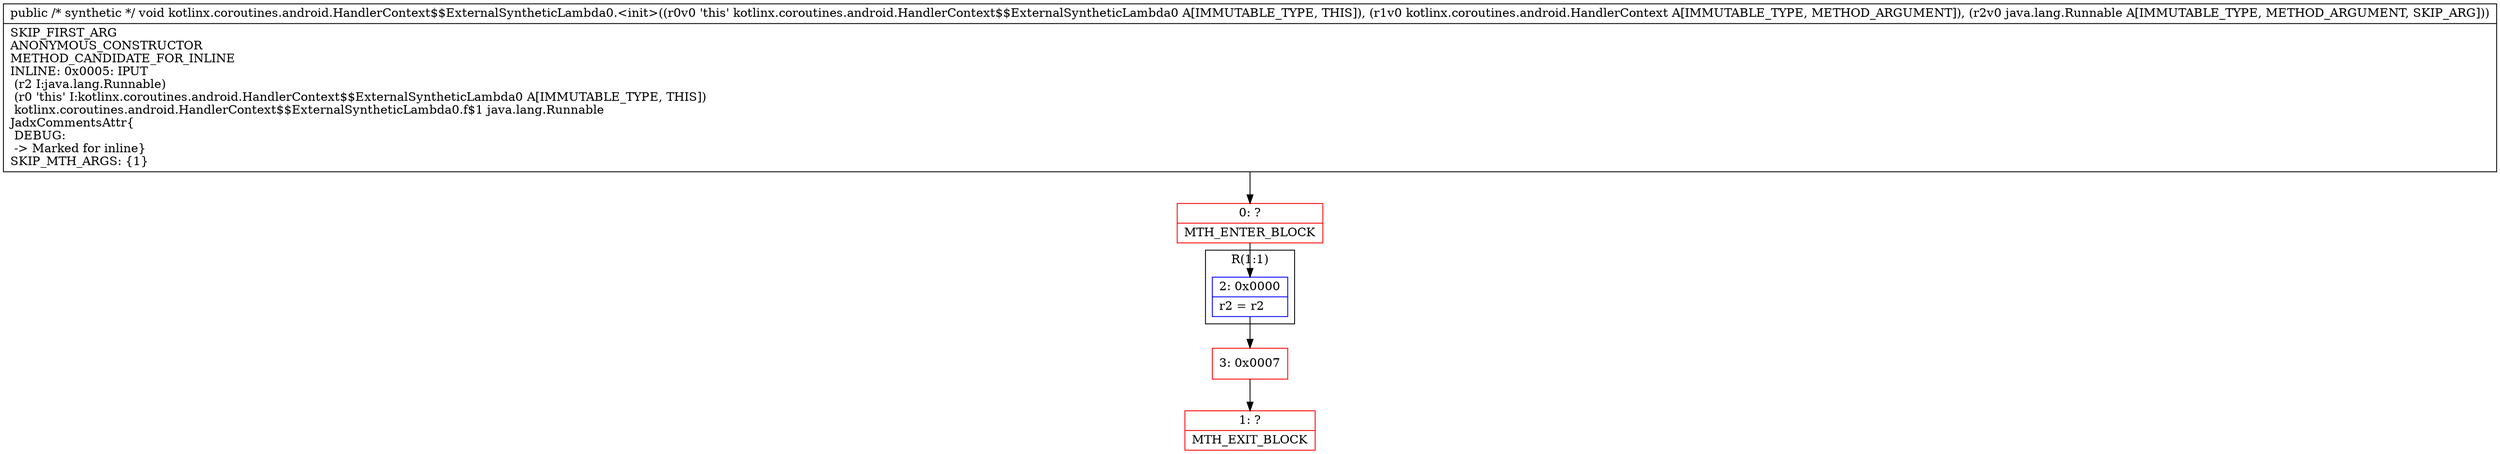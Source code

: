 digraph "CFG forkotlinx.coroutines.android.HandlerContext$$ExternalSyntheticLambda0.\<init\>(Lkotlinx\/coroutines\/android\/HandlerContext;Ljava\/lang\/Runnable;)V" {
subgraph cluster_Region_225284552 {
label = "R(1:1)";
node [shape=record,color=blue];
Node_2 [shape=record,label="{2\:\ 0x0000|r2 = r2\l}"];
}
Node_0 [shape=record,color=red,label="{0\:\ ?|MTH_ENTER_BLOCK\l}"];
Node_3 [shape=record,color=red,label="{3\:\ 0x0007}"];
Node_1 [shape=record,color=red,label="{1\:\ ?|MTH_EXIT_BLOCK\l}"];
MethodNode[shape=record,label="{public \/* synthetic *\/ void kotlinx.coroutines.android.HandlerContext$$ExternalSyntheticLambda0.\<init\>((r0v0 'this' kotlinx.coroutines.android.HandlerContext$$ExternalSyntheticLambda0 A[IMMUTABLE_TYPE, THIS]), (r1v0 kotlinx.coroutines.android.HandlerContext A[IMMUTABLE_TYPE, METHOD_ARGUMENT]), (r2v0 java.lang.Runnable A[IMMUTABLE_TYPE, METHOD_ARGUMENT, SKIP_ARG]))  | SKIP_FIRST_ARG\lANONYMOUS_CONSTRUCTOR\lMETHOD_CANDIDATE_FOR_INLINE\lINLINE: 0x0005: IPUT  \l  (r2 I:java.lang.Runnable)\l  (r0 'this' I:kotlinx.coroutines.android.HandlerContext$$ExternalSyntheticLambda0 A[IMMUTABLE_TYPE, THIS])\l kotlinx.coroutines.android.HandlerContext$$ExternalSyntheticLambda0.f$1 java.lang.Runnable\lJadxCommentsAttr\{\l DEBUG: \l \-\> Marked for inline\}\lSKIP_MTH_ARGS: \{1\}\l}"];
MethodNode -> Node_0;Node_2 -> Node_3;
Node_0 -> Node_2;
Node_3 -> Node_1;
}

